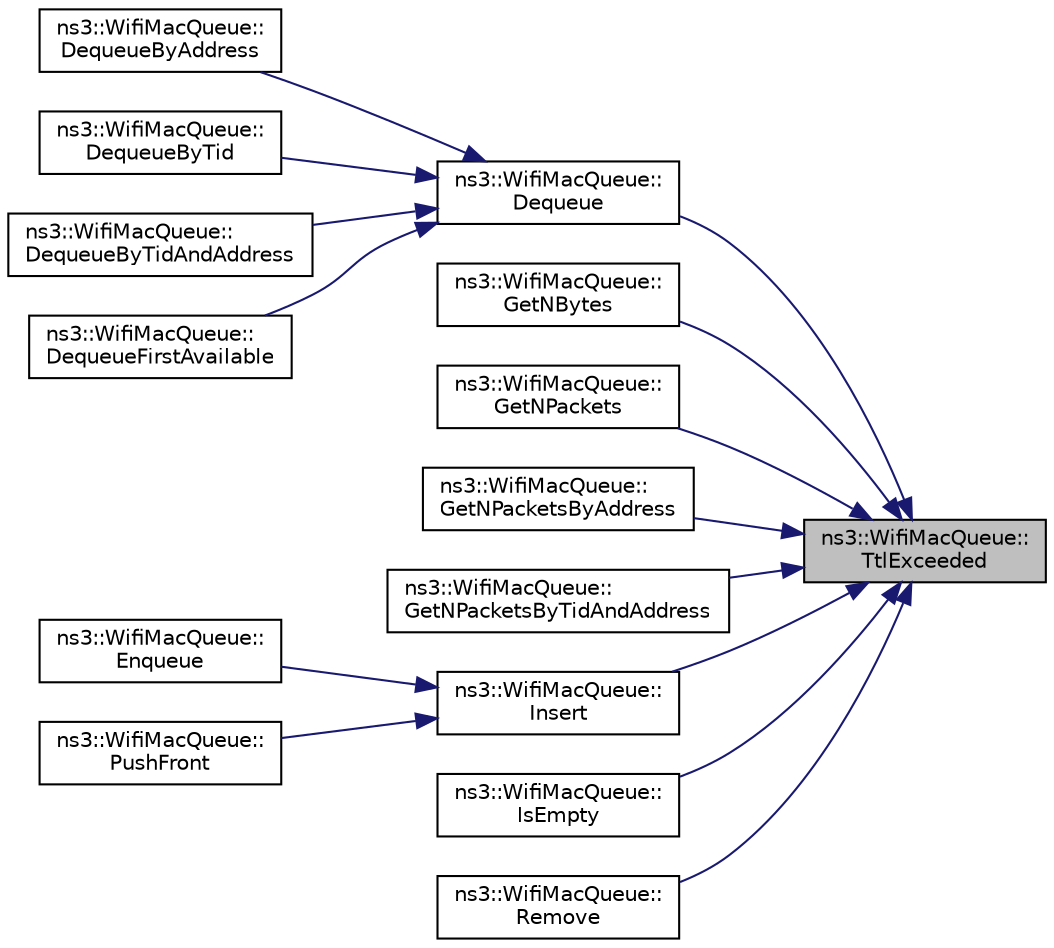 digraph "ns3::WifiMacQueue::TtlExceeded"
{
 // LATEX_PDF_SIZE
  edge [fontname="Helvetica",fontsize="10",labelfontname="Helvetica",labelfontsize="10"];
  node [fontname="Helvetica",fontsize="10",shape=record];
  rankdir="RL";
  Node1 [label="ns3::WifiMacQueue::\lTtlExceeded",height=0.2,width=0.4,color="black", fillcolor="grey75", style="filled", fontcolor="black",tooltip="Remove the item pointed to by the iterator it if it has been in the queue for too long."];
  Node1 -> Node2 [dir="back",color="midnightblue",fontsize="10",style="solid",fontname="Helvetica"];
  Node2 [label="ns3::WifiMacQueue::\lDequeue",height=0.2,width=0.4,color="black", fillcolor="white", style="filled",URL="$classns3_1_1_wifi_mac_queue.html#a32d8b3612cbb83a76f67c2956ce82627",tooltip="Dequeue the packet in the front of the queue."];
  Node2 -> Node3 [dir="back",color="midnightblue",fontsize="10",style="solid",fontname="Helvetica"];
  Node3 [label="ns3::WifiMacQueue::\lDequeueByAddress",height=0.2,width=0.4,color="black", fillcolor="white", style="filled",URL="$classns3_1_1_wifi_mac_queue.html#a839c78ffc24cf256bdc0a682521fd99f",tooltip="Search and return, if present in the queue, the first packet (either Data frame or QoS Data frame) ha..."];
  Node2 -> Node4 [dir="back",color="midnightblue",fontsize="10",style="solid",fontname="Helvetica"];
  Node4 [label="ns3::WifiMacQueue::\lDequeueByTid",height=0.2,width=0.4,color="black", fillcolor="white", style="filled",URL="$classns3_1_1_wifi_mac_queue.html#a93503e51a33a2fff104dc264601b54ba",tooltip="Search and return, if present in the queue, the first packet having the TID equal to tid."];
  Node2 -> Node5 [dir="back",color="midnightblue",fontsize="10",style="solid",fontname="Helvetica"];
  Node5 [label="ns3::WifiMacQueue::\lDequeueByTidAndAddress",height=0.2,width=0.4,color="black", fillcolor="white", style="filled",URL="$classns3_1_1_wifi_mac_queue.html#abd0ee4c67d48e91f69a56f2f8b6538d5",tooltip="Search and return, if present in the queue, the first packet having the address indicated by type equ..."];
  Node2 -> Node6 [dir="back",color="midnightblue",fontsize="10",style="solid",fontname="Helvetica"];
  Node6 [label="ns3::WifiMacQueue::\lDequeueFirstAvailable",height=0.2,width=0.4,color="black", fillcolor="white", style="filled",URL="$classns3_1_1_wifi_mac_queue.html#a110cacbd4f46f34b15067c1a9a20a5f0",tooltip="Return first available packet for transmission."];
  Node1 -> Node7 [dir="back",color="midnightblue",fontsize="10",style="solid",fontname="Helvetica"];
  Node7 [label="ns3::WifiMacQueue::\lGetNBytes",height=0.2,width=0.4,color="black", fillcolor="white", style="filled",URL="$classns3_1_1_wifi_mac_queue.html#afdc02e68419cba1e4feb31db64870e21",tooltip=" "];
  Node1 -> Node8 [dir="back",color="midnightblue",fontsize="10",style="solid",fontname="Helvetica"];
  Node8 [label="ns3::WifiMacQueue::\lGetNPackets",height=0.2,width=0.4,color="black", fillcolor="white", style="filled",URL="$classns3_1_1_wifi_mac_queue.html#a92442b9bcee82cf9e32b9f335e717558",tooltip=" "];
  Node1 -> Node9 [dir="back",color="midnightblue",fontsize="10",style="solid",fontname="Helvetica"];
  Node9 [label="ns3::WifiMacQueue::\lGetNPacketsByAddress",height=0.2,width=0.4,color="black", fillcolor="white", style="filled",URL="$classns3_1_1_wifi_mac_queue.html#a21a8742e350e88971c7b24cbd7f8230d",tooltip="Return the number of packets having destination address specified by dest."];
  Node1 -> Node10 [dir="back",color="midnightblue",fontsize="10",style="solid",fontname="Helvetica"];
  Node10 [label="ns3::WifiMacQueue::\lGetNPacketsByTidAndAddress",height=0.2,width=0.4,color="black", fillcolor="white", style="filled",URL="$classns3_1_1_wifi_mac_queue.html#a2109acca2538b461444217d970666921",tooltip="Return the number of QoS packets having TID equal to tid and destination address equal to dest."];
  Node1 -> Node11 [dir="back",color="midnightblue",fontsize="10",style="solid",fontname="Helvetica"];
  Node11 [label="ns3::WifiMacQueue::\lInsert",height=0.2,width=0.4,color="black", fillcolor="white", style="filled",URL="$classns3_1_1_wifi_mac_queue.html#a7cb79cdb123d3c04bc066c2d5d0a1ad1",tooltip="Enqueue the given Wifi MAC queue item before the given position."];
  Node11 -> Node12 [dir="back",color="midnightblue",fontsize="10",style="solid",fontname="Helvetica"];
  Node12 [label="ns3::WifiMacQueue::\lEnqueue",height=0.2,width=0.4,color="black", fillcolor="white", style="filled",URL="$classns3_1_1_wifi_mac_queue.html#a6b038d486e33d1bd79dc19bf6648e240",tooltip="Enqueue the given Wifi MAC queue item at the end of the queue."];
  Node11 -> Node13 [dir="back",color="midnightblue",fontsize="10",style="solid",fontname="Helvetica"];
  Node13 [label="ns3::WifiMacQueue::\lPushFront",height=0.2,width=0.4,color="black", fillcolor="white", style="filled",URL="$classns3_1_1_wifi_mac_queue.html#a1b092fe9093b778a6f293b63dcd27ade",tooltip="Enqueue the given Wifi MAC queue item at the front of the queue."];
  Node1 -> Node14 [dir="back",color="midnightblue",fontsize="10",style="solid",fontname="Helvetica"];
  Node14 [label="ns3::WifiMacQueue::\lIsEmpty",height=0.2,width=0.4,color="black", fillcolor="white", style="filled",URL="$classns3_1_1_wifi_mac_queue.html#a4fbbc6cda05539679732e5cc0a5d90a9",tooltip=" "];
  Node1 -> Node15 [dir="back",color="midnightblue",fontsize="10",style="solid",fontname="Helvetica"];
  Node15 [label="ns3::WifiMacQueue::\lRemove",height=0.2,width=0.4,color="black", fillcolor="white", style="filled",URL="$classns3_1_1_wifi_mac_queue.html#a268b987d47e0e8b611557547c5104723",tooltip="Remove the packet in the front of the queue."];
}
